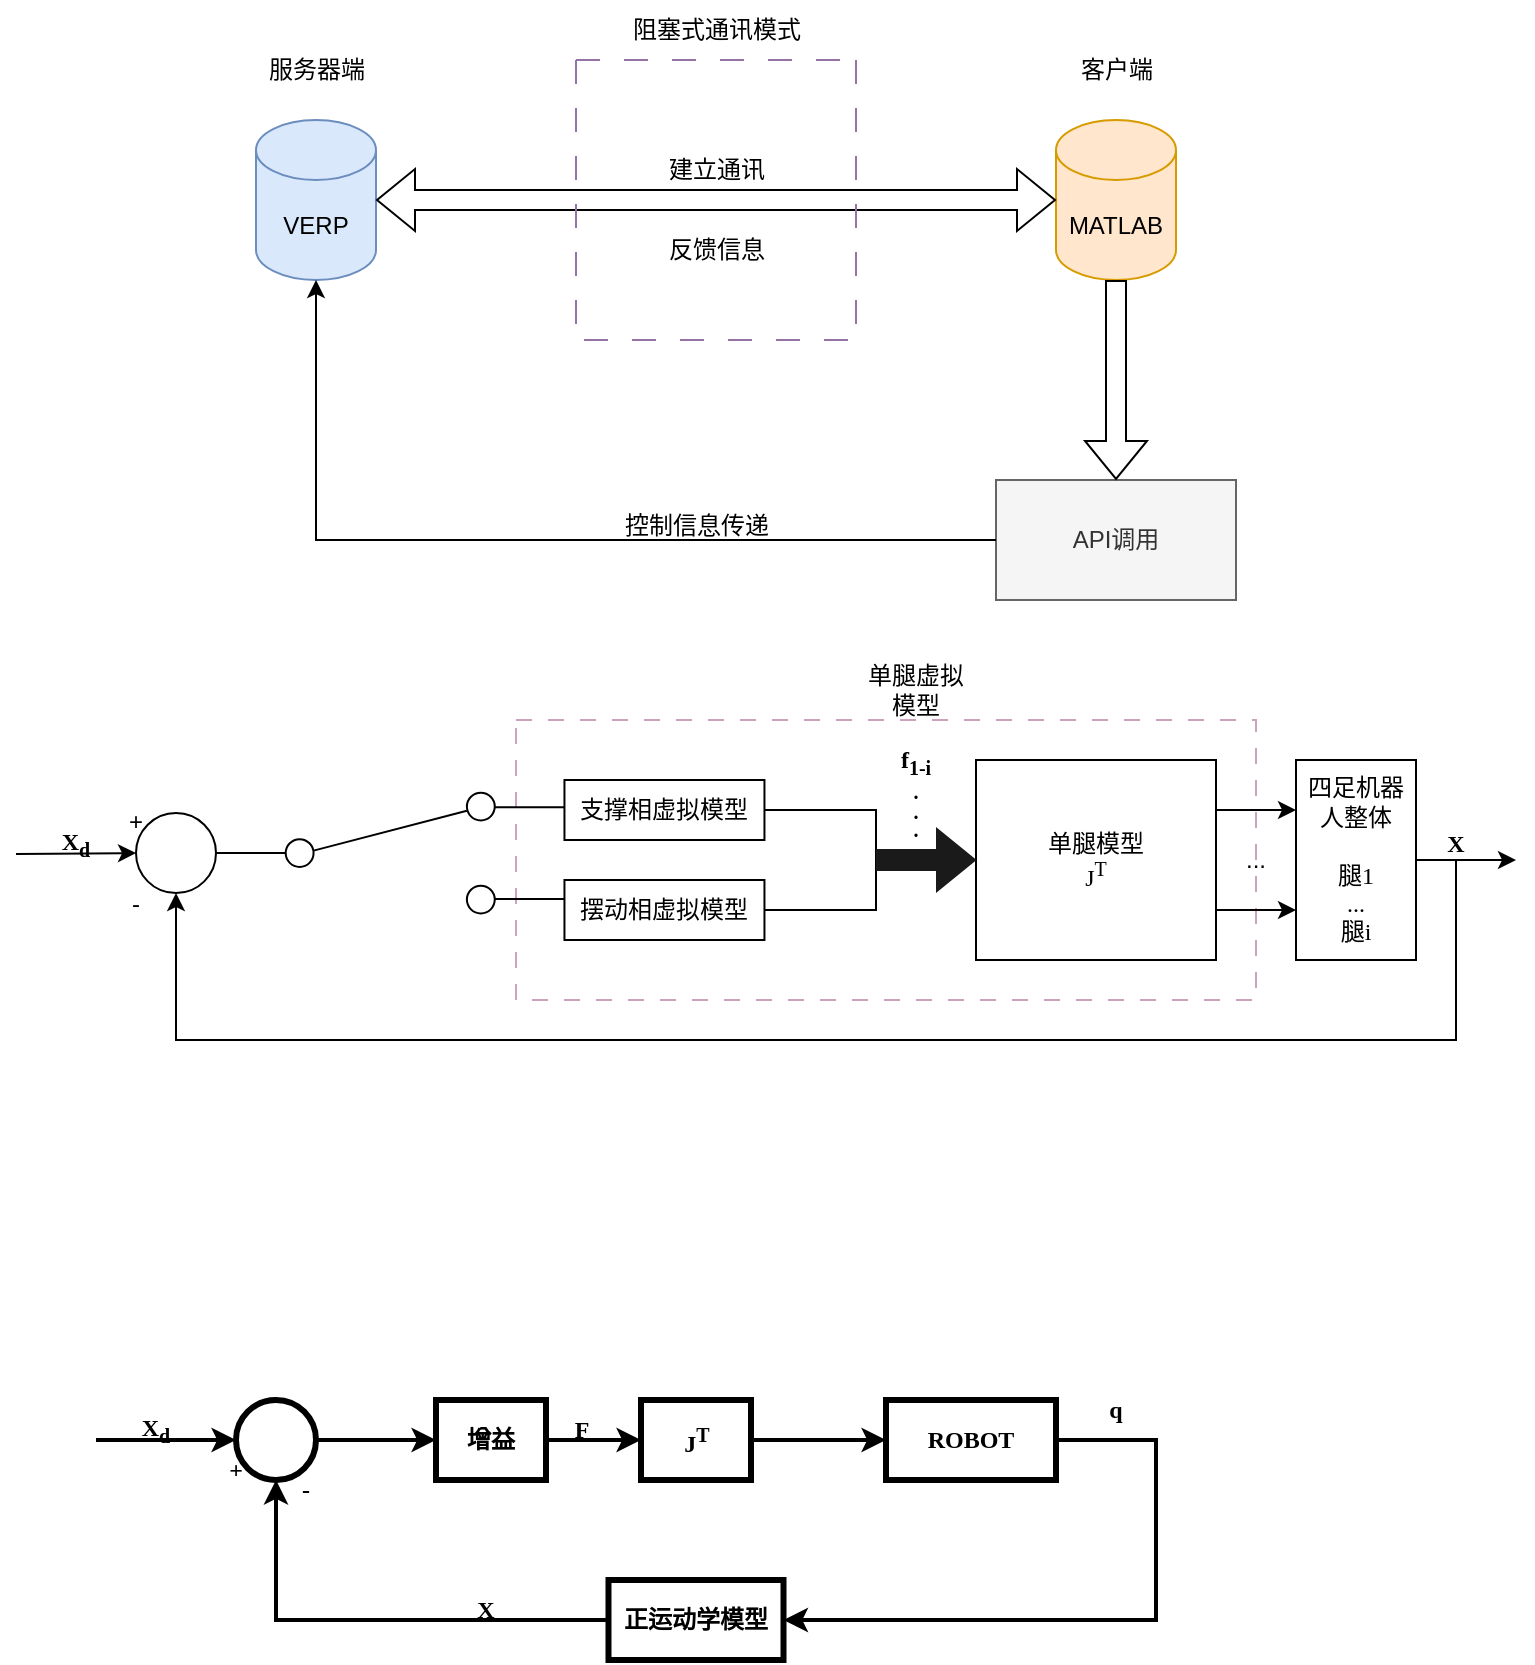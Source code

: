 <mxfile version="24.3.1" type="github">
  <diagram name="第 1 页" id="IKI6N14KD9crZWQqSluS">
    <mxGraphModel dx="818" dy="474" grid="1" gridSize="10" guides="1" tooltips="1" connect="1" arrows="1" fold="1" page="1" pageScale="1" pageWidth="827" pageHeight="1169" math="0" shadow="0">
      <root>
        <mxCell id="0" />
        <mxCell id="1" parent="0" />
        <mxCell id="tLFWGB--AHIsZchz6cfT-1" value="VERP" style="shape=cylinder3;whiteSpace=wrap;html=1;boundedLbl=1;backgroundOutline=1;size=15;fillColor=#dae8fc;strokeColor=#6c8ebf;" vertex="1" parent="1">
          <mxGeometry x="170" y="120" width="60" height="80" as="geometry" />
        </mxCell>
        <mxCell id="tLFWGB--AHIsZchz6cfT-2" value="服务器端" style="text;html=1;align=center;verticalAlign=middle;resizable=0;points=[];autosize=1;strokeColor=none;fillColor=none;" vertex="1" parent="1">
          <mxGeometry x="165" y="80" width="70" height="30" as="geometry" />
        </mxCell>
        <mxCell id="tLFWGB--AHIsZchz6cfT-3" value="MATLAB" style="shape=cylinder3;whiteSpace=wrap;html=1;boundedLbl=1;backgroundOutline=1;size=15;fillColor=#ffe6cc;strokeColor=#d79b00;" vertex="1" parent="1">
          <mxGeometry x="570" y="120" width="60" height="80" as="geometry" />
        </mxCell>
        <mxCell id="tLFWGB--AHIsZchz6cfT-4" value="客户端" style="text;html=1;align=center;verticalAlign=middle;resizable=0;points=[];autosize=1;strokeColor=none;fillColor=none;" vertex="1" parent="1">
          <mxGeometry x="570" y="80" width="60" height="30" as="geometry" />
        </mxCell>
        <mxCell id="tLFWGB--AHIsZchz6cfT-5" value="API调用" style="rounded=0;whiteSpace=wrap;html=1;fillColor=#f5f5f5;fontColor=#333333;strokeColor=#666666;" vertex="1" parent="1">
          <mxGeometry x="540" y="300" width="120" height="60" as="geometry" />
        </mxCell>
        <mxCell id="tLFWGB--AHIsZchz6cfT-6" value="" style="shape=flexArrow;endArrow=classic;startArrow=classic;html=1;rounded=0;entryX=0;entryY=0.5;entryDx=0;entryDy=0;entryPerimeter=0;exitX=1;exitY=0.5;exitDx=0;exitDy=0;exitPerimeter=0;" edge="1" parent="1" source="tLFWGB--AHIsZchz6cfT-1" target="tLFWGB--AHIsZchz6cfT-3">
          <mxGeometry width="100" height="100" relative="1" as="geometry">
            <mxPoint x="350" y="250" as="sourcePoint" />
            <mxPoint x="450" y="150" as="targetPoint" />
          </mxGeometry>
        </mxCell>
        <mxCell id="tLFWGB--AHIsZchz6cfT-7" value="" style="endArrow=classic;html=1;rounded=0;exitX=0;exitY=0.5;exitDx=0;exitDy=0;entryX=0.5;entryY=1;entryDx=0;entryDy=0;entryPerimeter=0;" edge="1" parent="1" source="tLFWGB--AHIsZchz6cfT-5" target="tLFWGB--AHIsZchz6cfT-1">
          <mxGeometry width="50" height="50" relative="1" as="geometry">
            <mxPoint x="380" y="330" as="sourcePoint" />
            <mxPoint x="430" y="280" as="targetPoint" />
            <Array as="points">
              <mxPoint x="200" y="330" />
            </Array>
          </mxGeometry>
        </mxCell>
        <mxCell id="tLFWGB--AHIsZchz6cfT-8" value="" style="shape=flexArrow;endArrow=classic;html=1;rounded=0;exitX=0.5;exitY=1;exitDx=0;exitDy=0;exitPerimeter=0;entryX=0.5;entryY=0;entryDx=0;entryDy=0;" edge="1" parent="1" source="tLFWGB--AHIsZchz6cfT-3" target="tLFWGB--AHIsZchz6cfT-5">
          <mxGeometry width="50" height="50" relative="1" as="geometry">
            <mxPoint x="380" y="290" as="sourcePoint" />
            <mxPoint x="430" y="240" as="targetPoint" />
          </mxGeometry>
        </mxCell>
        <mxCell id="tLFWGB--AHIsZchz6cfT-11" value="" style="swimlane;startSize=0;dashed=1;dashPattern=12 12;fillColor=#e1d5e7;strokeColor=#9673a6;" vertex="1" parent="1">
          <mxGeometry x="330" y="90" width="140" height="140" as="geometry" />
        </mxCell>
        <mxCell id="tLFWGB--AHIsZchz6cfT-10" value="反馈信息" style="text;html=1;align=center;verticalAlign=middle;resizable=0;points=[];autosize=1;strokeColor=none;fillColor=none;" vertex="1" parent="tLFWGB--AHIsZchz6cfT-11">
          <mxGeometry x="35" y="80" width="70" height="30" as="geometry" />
        </mxCell>
        <mxCell id="tLFWGB--AHIsZchz6cfT-9" value="建立通讯" style="text;html=1;align=center;verticalAlign=middle;resizable=0;points=[];autosize=1;strokeColor=none;fillColor=none;" vertex="1" parent="tLFWGB--AHIsZchz6cfT-11">
          <mxGeometry x="35" y="40" width="70" height="30" as="geometry" />
        </mxCell>
        <mxCell id="tLFWGB--AHIsZchz6cfT-12" value="阻塞式通讯模式" style="text;html=1;align=center;verticalAlign=middle;resizable=0;points=[];autosize=1;strokeColor=none;fillColor=none;" vertex="1" parent="1">
          <mxGeometry x="345" y="60" width="110" height="30" as="geometry" />
        </mxCell>
        <mxCell id="tLFWGB--AHIsZchz6cfT-13" value="控制信息传递" style="text;html=1;align=center;verticalAlign=middle;resizable=0;points=[];autosize=1;strokeColor=none;fillColor=none;" vertex="1" parent="1">
          <mxGeometry x="340" y="308" width="100" height="30" as="geometry" />
        </mxCell>
        <mxCell id="tLFWGB--AHIsZchz6cfT-36" value="&lt;p class=&quot;MsoNormal&quot;&gt;&lt;img src=&quot;file:///C:/Users/Wenrui/AppData/Local/Temp/ksohtml9960/wps2.png&quot; height=&quot;20&quot; width=&quot;14&quot;&gt;&lt;/p&gt;" style="ellipse;whiteSpace=wrap;html=1;aspect=fixed;" vertex="1" parent="1">
          <mxGeometry x="110" y="466.53" width="40" height="40" as="geometry" />
        </mxCell>
        <mxCell id="tLFWGB--AHIsZchz6cfT-50" value="" style="rounded=0;whiteSpace=wrap;html=1;dashed=1;dashPattern=8 8;strokeColor=#CDA2BE;" vertex="1" parent="1">
          <mxGeometry x="300" y="420" width="370" height="140" as="geometry" />
        </mxCell>
        <mxCell id="tLFWGB--AHIsZchz6cfT-37" value="" style="endArrow=classic;html=1;rounded=0;entryX=0;entryY=0.5;entryDx=0;entryDy=0;" edge="1" parent="1" target="tLFWGB--AHIsZchz6cfT-36">
          <mxGeometry width="50" height="50" relative="1" as="geometry">
            <mxPoint x="50" y="487" as="sourcePoint" />
            <mxPoint x="70" y="490" as="targetPoint" />
          </mxGeometry>
        </mxCell>
        <mxCell id="tLFWGB--AHIsZchz6cfT-38" value="" style="html=1;shape=mxgraph.electrical.electro-mechanical.twoWaySwitch;aspect=fixed;elSwitchState=2;" vertex="1" parent="1">
          <mxGeometry x="150" y="456.33" width="174.23" height="60.41" as="geometry" />
        </mxCell>
        <mxCell id="tLFWGB--AHIsZchz6cfT-39" value="支撑相虚拟模型" style="rounded=0;whiteSpace=wrap;html=1;" vertex="1" parent="1">
          <mxGeometry x="324.23" y="450" width="100" height="30" as="geometry" />
        </mxCell>
        <mxCell id="tLFWGB--AHIsZchz6cfT-42" value="摆动相虚拟模型" style="rounded=0;whiteSpace=wrap;html=1;" vertex="1" parent="1">
          <mxGeometry x="324.23" y="500" width="100" height="30" as="geometry" />
        </mxCell>
        <mxCell id="tLFWGB--AHIsZchz6cfT-44" value="" style="endArrow=none;html=1;rounded=0;exitX=1;exitY=0.5;exitDx=0;exitDy=0;entryX=1;entryY=0.5;entryDx=0;entryDy=0;" edge="1" parent="1" source="tLFWGB--AHIsZchz6cfT-39" target="tLFWGB--AHIsZchz6cfT-42">
          <mxGeometry width="50" height="50" relative="1" as="geometry">
            <mxPoint x="480" y="500" as="sourcePoint" />
            <mxPoint x="530" y="450" as="targetPoint" />
            <Array as="points">
              <mxPoint x="480" y="465" />
              <mxPoint x="480" y="515" />
            </Array>
          </mxGeometry>
        </mxCell>
        <mxCell id="tLFWGB--AHIsZchz6cfT-46" value="单腿模型&lt;div&gt;&lt;font face=&quot;Times New Roman&quot;&gt;J&lt;sup&gt;T&lt;/sup&gt;&lt;/font&gt;&lt;/div&gt;" style="rounded=0;whiteSpace=wrap;html=1;" vertex="1" parent="1">
          <mxGeometry x="530" y="440" width="120" height="100" as="geometry" />
        </mxCell>
        <mxCell id="tLFWGB--AHIsZchz6cfT-48" value="" style="shape=flexArrow;endArrow=classic;html=1;rounded=0;entryX=0;entryY=0.5;entryDx=0;entryDy=0;fillColor=#1A1A1A;strokeColor=#1A1A1A;" edge="1" parent="1" target="tLFWGB--AHIsZchz6cfT-46">
          <mxGeometry width="50" height="50" relative="1" as="geometry">
            <mxPoint x="480" y="490" as="sourcePoint" />
            <mxPoint x="530" y="540" as="targetPoint" />
          </mxGeometry>
        </mxCell>
        <mxCell id="tLFWGB--AHIsZchz6cfT-51" value="&lt;font face=&quot;Times New Roman&quot;&gt;&lt;b&gt;f&lt;sub&gt;1-i&lt;/sub&gt;&lt;/b&gt;&lt;/font&gt;&lt;div style=&quot;line-height: 40%;&quot;&gt;&lt;font face=&quot;Times New Roman&quot;&gt;&lt;b&gt;&lt;sub&gt;.&lt;/sub&gt;&lt;/b&gt;&lt;/font&gt;&lt;/div&gt;&lt;div style=&quot;line-height: 40%;&quot;&gt;&lt;font face=&quot;Times New Roman&quot;&gt;&lt;b&gt;&lt;sub&gt;.&lt;/sub&gt;&lt;/b&gt;&lt;/font&gt;&lt;/div&gt;&lt;div style=&quot;line-height: 40%;&quot;&gt;&lt;font face=&quot;Times New Roman&quot;&gt;&lt;b&gt;&lt;sub&gt;.&lt;/sub&gt;&lt;/b&gt;&lt;/font&gt;&lt;/div&gt;" style="text;html=1;align=center;verticalAlign=middle;whiteSpace=wrap;rounded=0;" vertex="1" parent="1">
          <mxGeometry x="470" y="440" width="60" height="30" as="geometry" />
        </mxCell>
        <mxCell id="tLFWGB--AHIsZchz6cfT-52" value="&lt;font face=&quot;Times New Roman&quot;&gt;四足机器人整体&lt;/font&gt;&lt;div&gt;&lt;font face=&quot;ZlpyJTW7_vwYqS0CMD5R&quot;&gt;&lt;br&gt;&lt;/font&gt;&lt;/div&gt;&lt;div&gt;&lt;font face=&quot;ZlpyJTW7_vwYqS0CMD5R&quot;&gt;腿1&lt;/font&gt;&lt;/div&gt;&lt;div&gt;&lt;font face=&quot;ZlpyJTW7_vwYqS0CMD5R&quot;&gt;...&lt;/font&gt;&lt;/div&gt;&lt;div&gt;&lt;font face=&quot;ZlpyJTW7_vwYqS0CMD5R&quot;&gt;腿i&lt;/font&gt;&lt;/div&gt;" style="rounded=0;whiteSpace=wrap;html=1;" vertex="1" parent="1">
          <mxGeometry x="690" y="440" width="60" height="100" as="geometry" />
        </mxCell>
        <mxCell id="tLFWGB--AHIsZchz6cfT-54" value="" style="endArrow=classic;html=1;rounded=0;entryX=0;entryY=0.25;entryDx=0;entryDy=0;exitX=1;exitY=0.25;exitDx=0;exitDy=0;" edge="1" parent="1" source="tLFWGB--AHIsZchz6cfT-46" target="tLFWGB--AHIsZchz6cfT-52">
          <mxGeometry width="50" height="50" relative="1" as="geometry">
            <mxPoint x="620" y="630" as="sourcePoint" />
            <mxPoint x="670" y="580" as="targetPoint" />
          </mxGeometry>
        </mxCell>
        <mxCell id="tLFWGB--AHIsZchz6cfT-55" value="" style="endArrow=classic;html=1;rounded=0;entryX=0;entryY=0.75;entryDx=0;entryDy=0;exitX=1;exitY=0.75;exitDx=0;exitDy=0;" edge="1" parent="1" source="tLFWGB--AHIsZchz6cfT-46" target="tLFWGB--AHIsZchz6cfT-52">
          <mxGeometry width="50" height="50" relative="1" as="geometry">
            <mxPoint x="590" y="650" as="sourcePoint" />
            <mxPoint x="640" y="600" as="targetPoint" />
          </mxGeometry>
        </mxCell>
        <mxCell id="tLFWGB--AHIsZchz6cfT-57" value="..." style="text;html=1;align=center;verticalAlign=middle;whiteSpace=wrap;rounded=0;" vertex="1" parent="1">
          <mxGeometry x="640" y="475" width="60" height="30" as="geometry" />
        </mxCell>
        <mxCell id="tLFWGB--AHIsZchz6cfT-58" value="单腿虚拟模型" style="text;html=1;align=center;verticalAlign=middle;whiteSpace=wrap;rounded=0;" vertex="1" parent="1">
          <mxGeometry x="470" y="390" width="60" height="30" as="geometry" />
        </mxCell>
        <mxCell id="tLFWGB--AHIsZchz6cfT-59" value="" style="endArrow=classic;html=1;rounded=0;exitX=1;exitY=0.5;exitDx=0;exitDy=0;" edge="1" parent="1" source="tLFWGB--AHIsZchz6cfT-52">
          <mxGeometry width="50" height="50" relative="1" as="geometry">
            <mxPoint x="660" y="630" as="sourcePoint" />
            <mxPoint x="800" y="490" as="targetPoint" />
          </mxGeometry>
        </mxCell>
        <mxCell id="tLFWGB--AHIsZchz6cfT-60" value="&lt;font face=&quot;Times New Roman&quot;&gt;&lt;b&gt;X&lt;/b&gt;&lt;/font&gt;" style="text;html=1;align=center;verticalAlign=middle;whiteSpace=wrap;rounded=0;" vertex="1" parent="1">
          <mxGeometry x="740" y="467" width="60" height="30" as="geometry" />
        </mxCell>
        <mxCell id="tLFWGB--AHIsZchz6cfT-61" value="&lt;font face=&quot;Times New Roman&quot;&gt;&lt;b&gt;X&lt;sub&gt;d&lt;/sub&gt;&lt;/b&gt;&lt;/font&gt;" style="text;html=1;align=center;verticalAlign=middle;whiteSpace=wrap;rounded=0;" vertex="1" parent="1">
          <mxGeometry x="50" y="467" width="60" height="30" as="geometry" />
        </mxCell>
        <mxCell id="tLFWGB--AHIsZchz6cfT-62" value="+" style="text;html=1;align=center;verticalAlign=middle;whiteSpace=wrap;rounded=0;" vertex="1" parent="1">
          <mxGeometry x="80" y="456" width="60" height="30" as="geometry" />
        </mxCell>
        <mxCell id="tLFWGB--AHIsZchz6cfT-63" value="-" style="text;html=1;align=center;verticalAlign=middle;whiteSpace=wrap;rounded=0;" vertex="1" parent="1">
          <mxGeometry x="80" y="497" width="60" height="30" as="geometry" />
        </mxCell>
        <mxCell id="tLFWGB--AHIsZchz6cfT-64" value="" style="endArrow=classic;html=1;rounded=0;exitX=0.5;exitY=0.767;exitDx=0;exitDy=0;exitPerimeter=0;entryX=0.5;entryY=1;entryDx=0;entryDy=0;" edge="1" parent="1" source="tLFWGB--AHIsZchz6cfT-60" target="tLFWGB--AHIsZchz6cfT-36">
          <mxGeometry width="50" height="50" relative="1" as="geometry">
            <mxPoint x="630" y="660" as="sourcePoint" />
            <mxPoint x="190" y="570" as="targetPoint" />
            <Array as="points">
              <mxPoint x="770" y="580" />
              <mxPoint x="130" y="580" />
            </Array>
          </mxGeometry>
        </mxCell>
        <mxCell id="tLFWGB--AHIsZchz6cfT-65" value="" style="ellipse;whiteSpace=wrap;html=1;aspect=fixed;strokeWidth=3;" vertex="1" parent="1">
          <mxGeometry x="160" y="760" width="40" height="40" as="geometry" />
        </mxCell>
        <mxCell id="tLFWGB--AHIsZchz6cfT-66" value="&lt;b&gt;增益&lt;/b&gt;" style="rounded=0;whiteSpace=wrap;html=1;strokeWidth=3;" vertex="1" parent="1">
          <mxGeometry x="260" y="760" width="55" height="40" as="geometry" />
        </mxCell>
        <mxCell id="tLFWGB--AHIsZchz6cfT-67" value="&lt;font face=&quot;Times New Roman&quot;&gt;&lt;b&gt;J&lt;sup&gt;T&lt;/sup&gt;&lt;/b&gt;&lt;/font&gt;" style="rounded=0;whiteSpace=wrap;html=1;strokeWidth=3;" vertex="1" parent="1">
          <mxGeometry x="362.5" y="760" width="55" height="40" as="geometry" />
        </mxCell>
        <mxCell id="tLFWGB--AHIsZchz6cfT-69" value="&lt;font face=&quot;Times New Roman&quot;&gt;&lt;b&gt;ROBOT&lt;/b&gt;&lt;/font&gt;" style="rounded=0;whiteSpace=wrap;html=1;strokeWidth=3;" vertex="1" parent="1">
          <mxGeometry x="485" y="760" width="85" height="40" as="geometry" />
        </mxCell>
        <mxCell id="tLFWGB--AHIsZchz6cfT-70" value="&lt;b&gt;正运动学模型&lt;/b&gt;" style="rounded=0;whiteSpace=wrap;html=1;strokeWidth=3;" vertex="1" parent="1">
          <mxGeometry x="346.25" y="850" width="87.5" height="40" as="geometry" />
        </mxCell>
        <mxCell id="tLFWGB--AHIsZchz6cfT-71" value="" style="endArrow=classic;html=1;rounded=0;entryX=0;entryY=0.5;entryDx=0;entryDy=0;exitX=1;exitY=0.5;exitDx=0;exitDy=0;strokeWidth=2;" edge="1" parent="1" source="tLFWGB--AHIsZchz6cfT-65" target="tLFWGB--AHIsZchz6cfT-66">
          <mxGeometry width="50" height="50" relative="1" as="geometry">
            <mxPoint x="130" y="880" as="sourcePoint" />
            <mxPoint x="180" y="830" as="targetPoint" />
          </mxGeometry>
        </mxCell>
        <mxCell id="tLFWGB--AHIsZchz6cfT-72" value="" style="endArrow=classic;html=1;rounded=0;entryX=0;entryY=0.5;entryDx=0;entryDy=0;exitX=1;exitY=0.5;exitDx=0;exitDy=0;strokeWidth=2;" edge="1" parent="1" source="tLFWGB--AHIsZchz6cfT-66" target="tLFWGB--AHIsZchz6cfT-67">
          <mxGeometry width="50" height="50" relative="1" as="geometry">
            <mxPoint x="230" y="900" as="sourcePoint" />
            <mxPoint x="280" y="850" as="targetPoint" />
          </mxGeometry>
        </mxCell>
        <mxCell id="tLFWGB--AHIsZchz6cfT-73" value="" style="endArrow=classic;html=1;rounded=0;entryX=0;entryY=0.5;entryDx=0;entryDy=0;exitX=1;exitY=0.5;exitDx=0;exitDy=0;strokeWidth=2;" edge="1" parent="1" source="tLFWGB--AHIsZchz6cfT-67" target="tLFWGB--AHIsZchz6cfT-69">
          <mxGeometry width="50" height="50" relative="1" as="geometry">
            <mxPoint x="410" y="840" as="sourcePoint" />
            <mxPoint x="460" y="790" as="targetPoint" />
          </mxGeometry>
        </mxCell>
        <mxCell id="tLFWGB--AHIsZchz6cfT-74" value="" style="endArrow=classic;html=1;rounded=0;entryX=0;entryY=0.5;entryDx=0;entryDy=0;strokeWidth=2;" edge="1" parent="1" target="tLFWGB--AHIsZchz6cfT-65">
          <mxGeometry width="50" height="50" relative="1" as="geometry">
            <mxPoint x="90" y="780" as="sourcePoint" />
            <mxPoint x="130" y="790" as="targetPoint" />
          </mxGeometry>
        </mxCell>
        <mxCell id="tLFWGB--AHIsZchz6cfT-75" value="" style="endArrow=classic;html=1;rounded=0;entryX=1;entryY=0.5;entryDx=0;entryDy=0;exitX=1;exitY=0.5;exitDx=0;exitDy=0;strokeWidth=2;" edge="1" parent="1" source="tLFWGB--AHIsZchz6cfT-69" target="tLFWGB--AHIsZchz6cfT-70">
          <mxGeometry width="50" height="50" relative="1" as="geometry">
            <mxPoint x="590" y="830" as="sourcePoint" />
            <mxPoint x="640" y="780" as="targetPoint" />
            <Array as="points">
              <mxPoint x="620" y="780" />
              <mxPoint x="620" y="870" />
            </Array>
          </mxGeometry>
        </mxCell>
        <mxCell id="tLFWGB--AHIsZchz6cfT-76" value="" style="endArrow=classic;html=1;rounded=0;entryX=0.5;entryY=1;entryDx=0;entryDy=0;exitX=0;exitY=0.5;exitDx=0;exitDy=0;strokeWidth=2;" edge="1" parent="1" source="tLFWGB--AHIsZchz6cfT-70" target="tLFWGB--AHIsZchz6cfT-65">
          <mxGeometry width="50" height="50" relative="1" as="geometry">
            <mxPoint x="160" y="930" as="sourcePoint" />
            <mxPoint x="210" y="880" as="targetPoint" />
            <Array as="points">
              <mxPoint x="180" y="870" />
            </Array>
          </mxGeometry>
        </mxCell>
        <mxCell id="tLFWGB--AHIsZchz6cfT-77" value="&lt;font face=&quot;Times New Roman&quot;&gt;&lt;b&gt;X&lt;sub&gt;d&lt;/sub&gt;&lt;/b&gt;&lt;/font&gt;" style="text;html=1;align=center;verticalAlign=middle;whiteSpace=wrap;rounded=0;" vertex="1" parent="1">
          <mxGeometry x="90" y="760" width="60" height="30" as="geometry" />
        </mxCell>
        <mxCell id="tLFWGB--AHIsZchz6cfT-78" value="&lt;font face=&quot;Times New Roman&quot;&gt;&lt;b&gt;F&lt;/b&gt;&lt;/font&gt;" style="text;html=1;align=center;verticalAlign=middle;whiteSpace=wrap;rounded=0;" vertex="1" parent="1">
          <mxGeometry x="302.5" y="760" width="60" height="30" as="geometry" />
        </mxCell>
        <mxCell id="tLFWGB--AHIsZchz6cfT-79" value="&lt;font face=&quot;Times New Roman&quot;&gt;&lt;b&gt;q&lt;/b&gt;&lt;/font&gt;" style="text;html=1;align=center;verticalAlign=middle;whiteSpace=wrap;rounded=0;" vertex="1" parent="1">
          <mxGeometry x="570" y="750" width="60" height="30" as="geometry" />
        </mxCell>
        <mxCell id="tLFWGB--AHIsZchz6cfT-80" value="&lt;b&gt;&lt;font face=&quot;Times New Roman&quot;&gt;X&lt;/font&gt;&lt;/b&gt;" style="text;html=1;align=center;verticalAlign=middle;whiteSpace=wrap;rounded=0;" vertex="1" parent="1">
          <mxGeometry x="255" y="850" width="60" height="30" as="geometry" />
        </mxCell>
        <mxCell id="tLFWGB--AHIsZchz6cfT-81" value="&lt;b&gt;&lt;font face=&quot;Times New Roman&quot;&gt;+&lt;/font&gt;&lt;/b&gt;" style="text;html=1;align=center;verticalAlign=middle;whiteSpace=wrap;rounded=0;" vertex="1" parent="1">
          <mxGeometry x="130" y="780" width="60" height="30" as="geometry" />
        </mxCell>
        <mxCell id="tLFWGB--AHIsZchz6cfT-82" value="&lt;b&gt;&lt;font face=&quot;Times New Roman&quot;&gt;-&lt;/font&gt;&lt;/b&gt;" style="text;html=1;align=center;verticalAlign=middle;whiteSpace=wrap;rounded=0;" vertex="1" parent="1">
          <mxGeometry x="165" y="790" width="60" height="30" as="geometry" />
        </mxCell>
      </root>
    </mxGraphModel>
  </diagram>
</mxfile>
